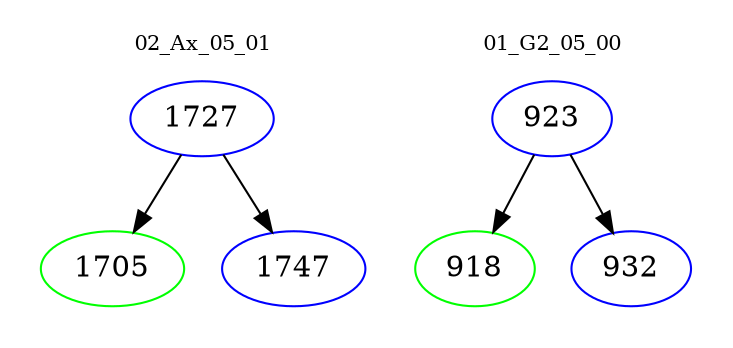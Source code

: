 digraph{
subgraph cluster_0 {
color = white
label = "02_Ax_05_01";
fontsize=10;
T0_1727 [label="1727", color="blue"]
T0_1727 -> T0_1705 [color="black"]
T0_1705 [label="1705", color="green"]
T0_1727 -> T0_1747 [color="black"]
T0_1747 [label="1747", color="blue"]
}
subgraph cluster_1 {
color = white
label = "01_G2_05_00";
fontsize=10;
T1_923 [label="923", color="blue"]
T1_923 -> T1_918 [color="black"]
T1_918 [label="918", color="green"]
T1_923 -> T1_932 [color="black"]
T1_932 [label="932", color="blue"]
}
}
